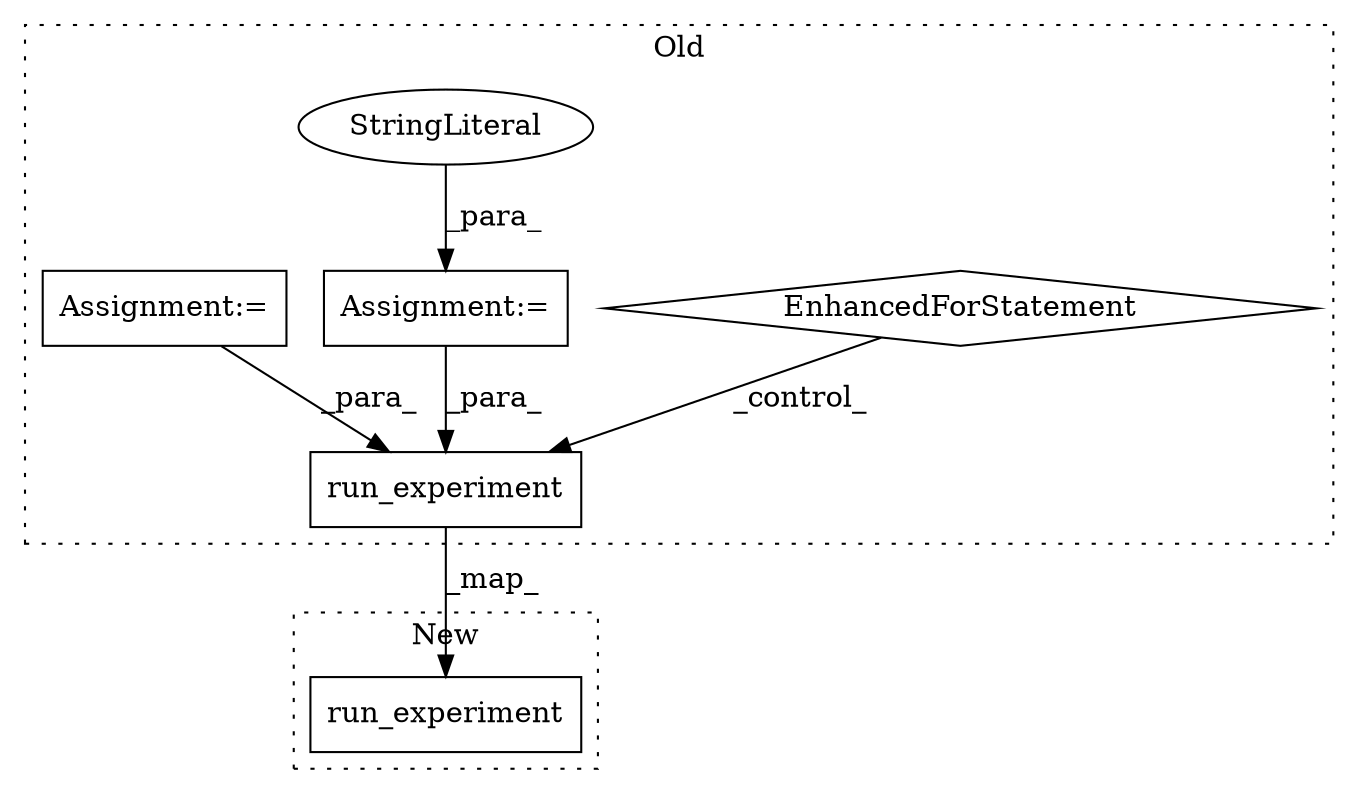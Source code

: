 digraph G {
subgraph cluster0 {
1 [label="run_experiment" a="32" s="991,1059" l="15,1" shape="box"];
3 [label="EnhancedForStatement" a="70" s="900,979" l="57,2" shape="diamond"];
4 [label="Assignment:=" a="7" s="827" l="1" shape="box"];
5 [label="StringLiteral" a="45" s="828" l="16" shape="ellipse"];
6 [label="Assignment:=" a="7" s="862" l="1" shape="box"];
label = "Old";
style="dotted";
}
subgraph cluster1 {
2 [label="run_experiment" a="32" s="747,846" l="15,1" shape="box"];
label = "New";
style="dotted";
}
1 -> 2 [label="_map_"];
3 -> 1 [label="_control_"];
4 -> 1 [label="_para_"];
5 -> 4 [label="_para_"];
6 -> 1 [label="_para_"];
}